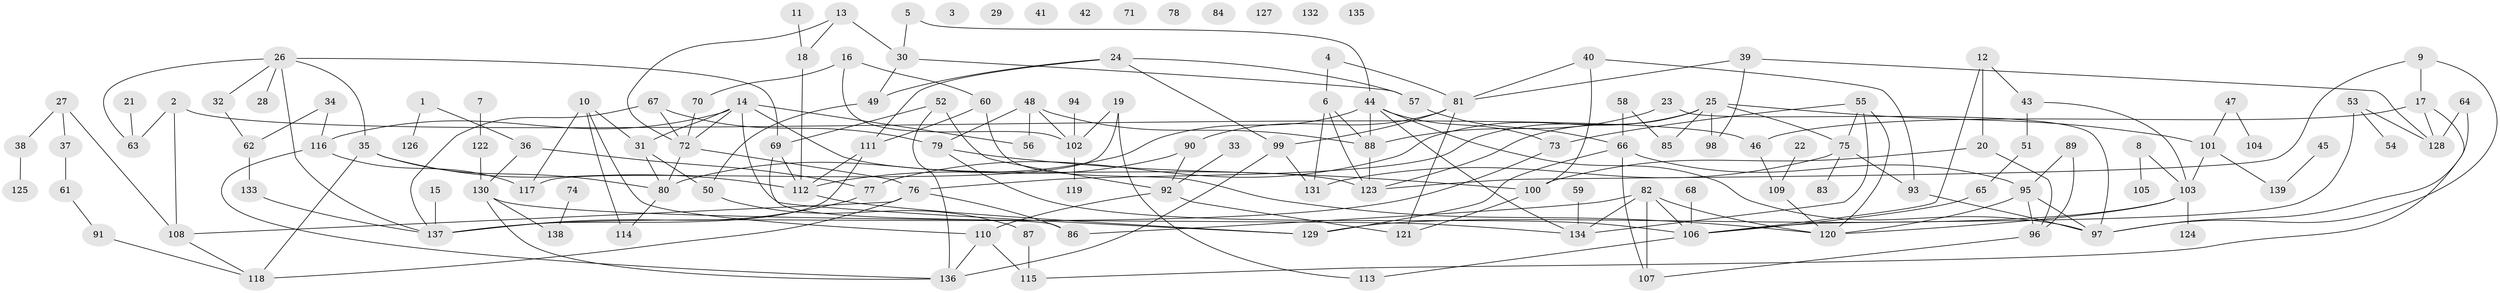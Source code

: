 // coarse degree distribution, {2: 0.15789473684210525, 4: 0.14736842105263157, 0: 0.10526315789473684, 6: 0.07368421052631578, 1: 0.17894736842105263, 7: 0.042105263157894736, 5: 0.08421052631578947, 8: 0.06315789473684211, 3: 0.1368421052631579, 10: 0.010526315789473684}
// Generated by graph-tools (version 1.1) at 2025/23/03/03/25 07:23:24]
// undirected, 139 vertices, 203 edges
graph export_dot {
graph [start="1"]
  node [color=gray90,style=filled];
  1;
  2;
  3;
  4;
  5;
  6;
  7;
  8;
  9;
  10;
  11;
  12;
  13;
  14;
  15;
  16;
  17;
  18;
  19;
  20;
  21;
  22;
  23;
  24;
  25;
  26;
  27;
  28;
  29;
  30;
  31;
  32;
  33;
  34;
  35;
  36;
  37;
  38;
  39;
  40;
  41;
  42;
  43;
  44;
  45;
  46;
  47;
  48;
  49;
  50;
  51;
  52;
  53;
  54;
  55;
  56;
  57;
  58;
  59;
  60;
  61;
  62;
  63;
  64;
  65;
  66;
  67;
  68;
  69;
  70;
  71;
  72;
  73;
  74;
  75;
  76;
  77;
  78;
  79;
  80;
  81;
  82;
  83;
  84;
  85;
  86;
  87;
  88;
  89;
  90;
  91;
  92;
  93;
  94;
  95;
  96;
  97;
  98;
  99;
  100;
  101;
  102;
  103;
  104;
  105;
  106;
  107;
  108;
  109;
  110;
  111;
  112;
  113;
  114;
  115;
  116;
  117;
  118;
  119;
  120;
  121;
  122;
  123;
  124;
  125;
  126;
  127;
  128;
  129;
  130;
  131;
  132;
  133;
  134;
  135;
  136;
  137;
  138;
  139;
  1 -- 36;
  1 -- 126;
  2 -- 46;
  2 -- 63;
  2 -- 108;
  4 -- 6;
  4 -- 81;
  5 -- 30;
  5 -- 44;
  6 -- 88;
  6 -- 123;
  6 -- 131;
  7 -- 122;
  8 -- 103;
  8 -- 105;
  9 -- 17;
  9 -- 97;
  9 -- 123;
  10 -- 31;
  10 -- 110;
  10 -- 114;
  10 -- 117;
  11 -- 18;
  12 -- 20;
  12 -- 43;
  12 -- 106;
  13 -- 18;
  13 -- 30;
  13 -- 72;
  14 -- 31;
  14 -- 56;
  14 -- 72;
  14 -- 116;
  14 -- 123;
  14 -- 129;
  15 -- 137;
  16 -- 60;
  16 -- 70;
  16 -- 102;
  17 -- 46;
  17 -- 115;
  17 -- 128;
  18 -- 112;
  19 -- 102;
  19 -- 113;
  19 -- 117;
  20 -- 96;
  20 -- 100;
  21 -- 63;
  22 -- 109;
  23 -- 88;
  23 -- 97;
  24 -- 49;
  24 -- 57;
  24 -- 99;
  24 -- 111;
  25 -- 75;
  25 -- 76;
  25 -- 77;
  25 -- 85;
  25 -- 98;
  25 -- 101;
  25 -- 123;
  26 -- 28;
  26 -- 32;
  26 -- 35;
  26 -- 63;
  26 -- 69;
  26 -- 137;
  27 -- 37;
  27 -- 38;
  27 -- 108;
  30 -- 49;
  30 -- 57;
  31 -- 50;
  31 -- 80;
  32 -- 62;
  33 -- 92;
  34 -- 62;
  34 -- 116;
  35 -- 80;
  35 -- 112;
  35 -- 118;
  36 -- 77;
  36 -- 130;
  37 -- 61;
  38 -- 125;
  39 -- 81;
  39 -- 98;
  39 -- 128;
  40 -- 81;
  40 -- 93;
  40 -- 100;
  43 -- 51;
  43 -- 103;
  44 -- 73;
  44 -- 80;
  44 -- 88;
  44 -- 97;
  44 -- 134;
  45 -- 139;
  46 -- 109;
  47 -- 101;
  47 -- 104;
  48 -- 56;
  48 -- 79;
  48 -- 88;
  48 -- 102;
  49 -- 50;
  50 -- 87;
  51 -- 65;
  52 -- 69;
  52 -- 92;
  52 -- 136;
  53 -- 54;
  53 -- 106;
  53 -- 128;
  55 -- 73;
  55 -- 75;
  55 -- 120;
  55 -- 134;
  57 -- 66;
  58 -- 66;
  58 -- 85;
  59 -- 134;
  60 -- 111;
  60 -- 120;
  61 -- 91;
  62 -- 133;
  64 -- 97;
  64 -- 128;
  65 -- 106;
  66 -- 95;
  66 -- 107;
  66 -- 129;
  67 -- 72;
  67 -- 79;
  67 -- 137;
  68 -- 106;
  69 -- 86;
  69 -- 112;
  70 -- 72;
  72 -- 76;
  72 -- 80;
  73 -- 137;
  74 -- 138;
  75 -- 83;
  75 -- 93;
  75 -- 131;
  76 -- 86;
  76 -- 108;
  76 -- 118;
  77 -- 137;
  79 -- 100;
  79 -- 106;
  80 -- 114;
  81 -- 90;
  81 -- 99;
  81 -- 121;
  82 -- 86;
  82 -- 106;
  82 -- 107;
  82 -- 120;
  82 -- 134;
  87 -- 115;
  88 -- 123;
  89 -- 95;
  89 -- 96;
  90 -- 92;
  90 -- 112;
  91 -- 118;
  92 -- 110;
  92 -- 121;
  93 -- 97;
  94 -- 102;
  95 -- 96;
  95 -- 97;
  95 -- 120;
  96 -- 107;
  99 -- 131;
  99 -- 136;
  100 -- 121;
  101 -- 103;
  101 -- 139;
  102 -- 119;
  103 -- 120;
  103 -- 124;
  103 -- 129;
  106 -- 113;
  108 -- 118;
  109 -- 120;
  110 -- 115;
  110 -- 136;
  111 -- 112;
  111 -- 137;
  112 -- 129;
  116 -- 117;
  116 -- 136;
  122 -- 130;
  130 -- 134;
  130 -- 136;
  130 -- 138;
  133 -- 137;
}
